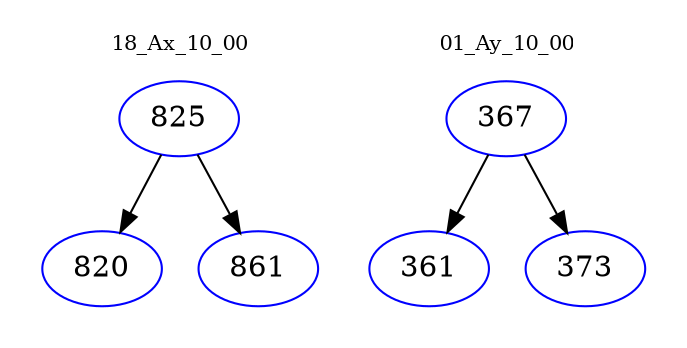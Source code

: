 digraph{
subgraph cluster_0 {
color = white
label = "18_Ax_10_00";
fontsize=10;
T0_825 [label="825", color="blue"]
T0_825 -> T0_820 [color="black"]
T0_820 [label="820", color="blue"]
T0_825 -> T0_861 [color="black"]
T0_861 [label="861", color="blue"]
}
subgraph cluster_1 {
color = white
label = "01_Ay_10_00";
fontsize=10;
T1_367 [label="367", color="blue"]
T1_367 -> T1_361 [color="black"]
T1_361 [label="361", color="blue"]
T1_367 -> T1_373 [color="black"]
T1_373 [label="373", color="blue"]
}
}
